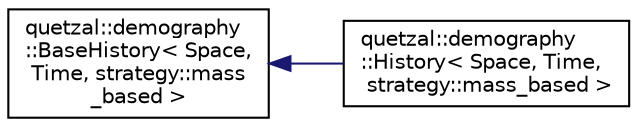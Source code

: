 digraph "Graphical Class Hierarchy"
{
 // LATEX_PDF_SIZE
  edge [fontname="Helvetica",fontsize="10",labelfontname="Helvetica",labelfontsize="10"];
  node [fontname="Helvetica",fontsize="10",shape=record];
  rankdir="LR";
  Node0 [label="quetzal::demography\l::BaseHistory\< Space,\l Time, strategy::mass\l_based \>",height=0.2,width=0.4,color="black", fillcolor="white", style="filled",URL="$classquetzal_1_1demography_1_1_base_history.html",tooltip=" "];
  Node0 -> Node1 [dir="back",color="midnightblue",fontsize="10",style="solid",fontname="Helvetica"];
  Node1 [label="quetzal::demography\l::History\< Space, Time,\l strategy::mass_based \>",height=0.2,width=0.4,color="black", fillcolor="white", style="filled",URL="$classquetzal_1_1demography_1_1_history_3_01_space_00_01_time_00_01strategy_1_1mass__based_01_4.html",tooltip="Partial specialization where populations levels are assumed high enough to be considered as divisible..."];
}
